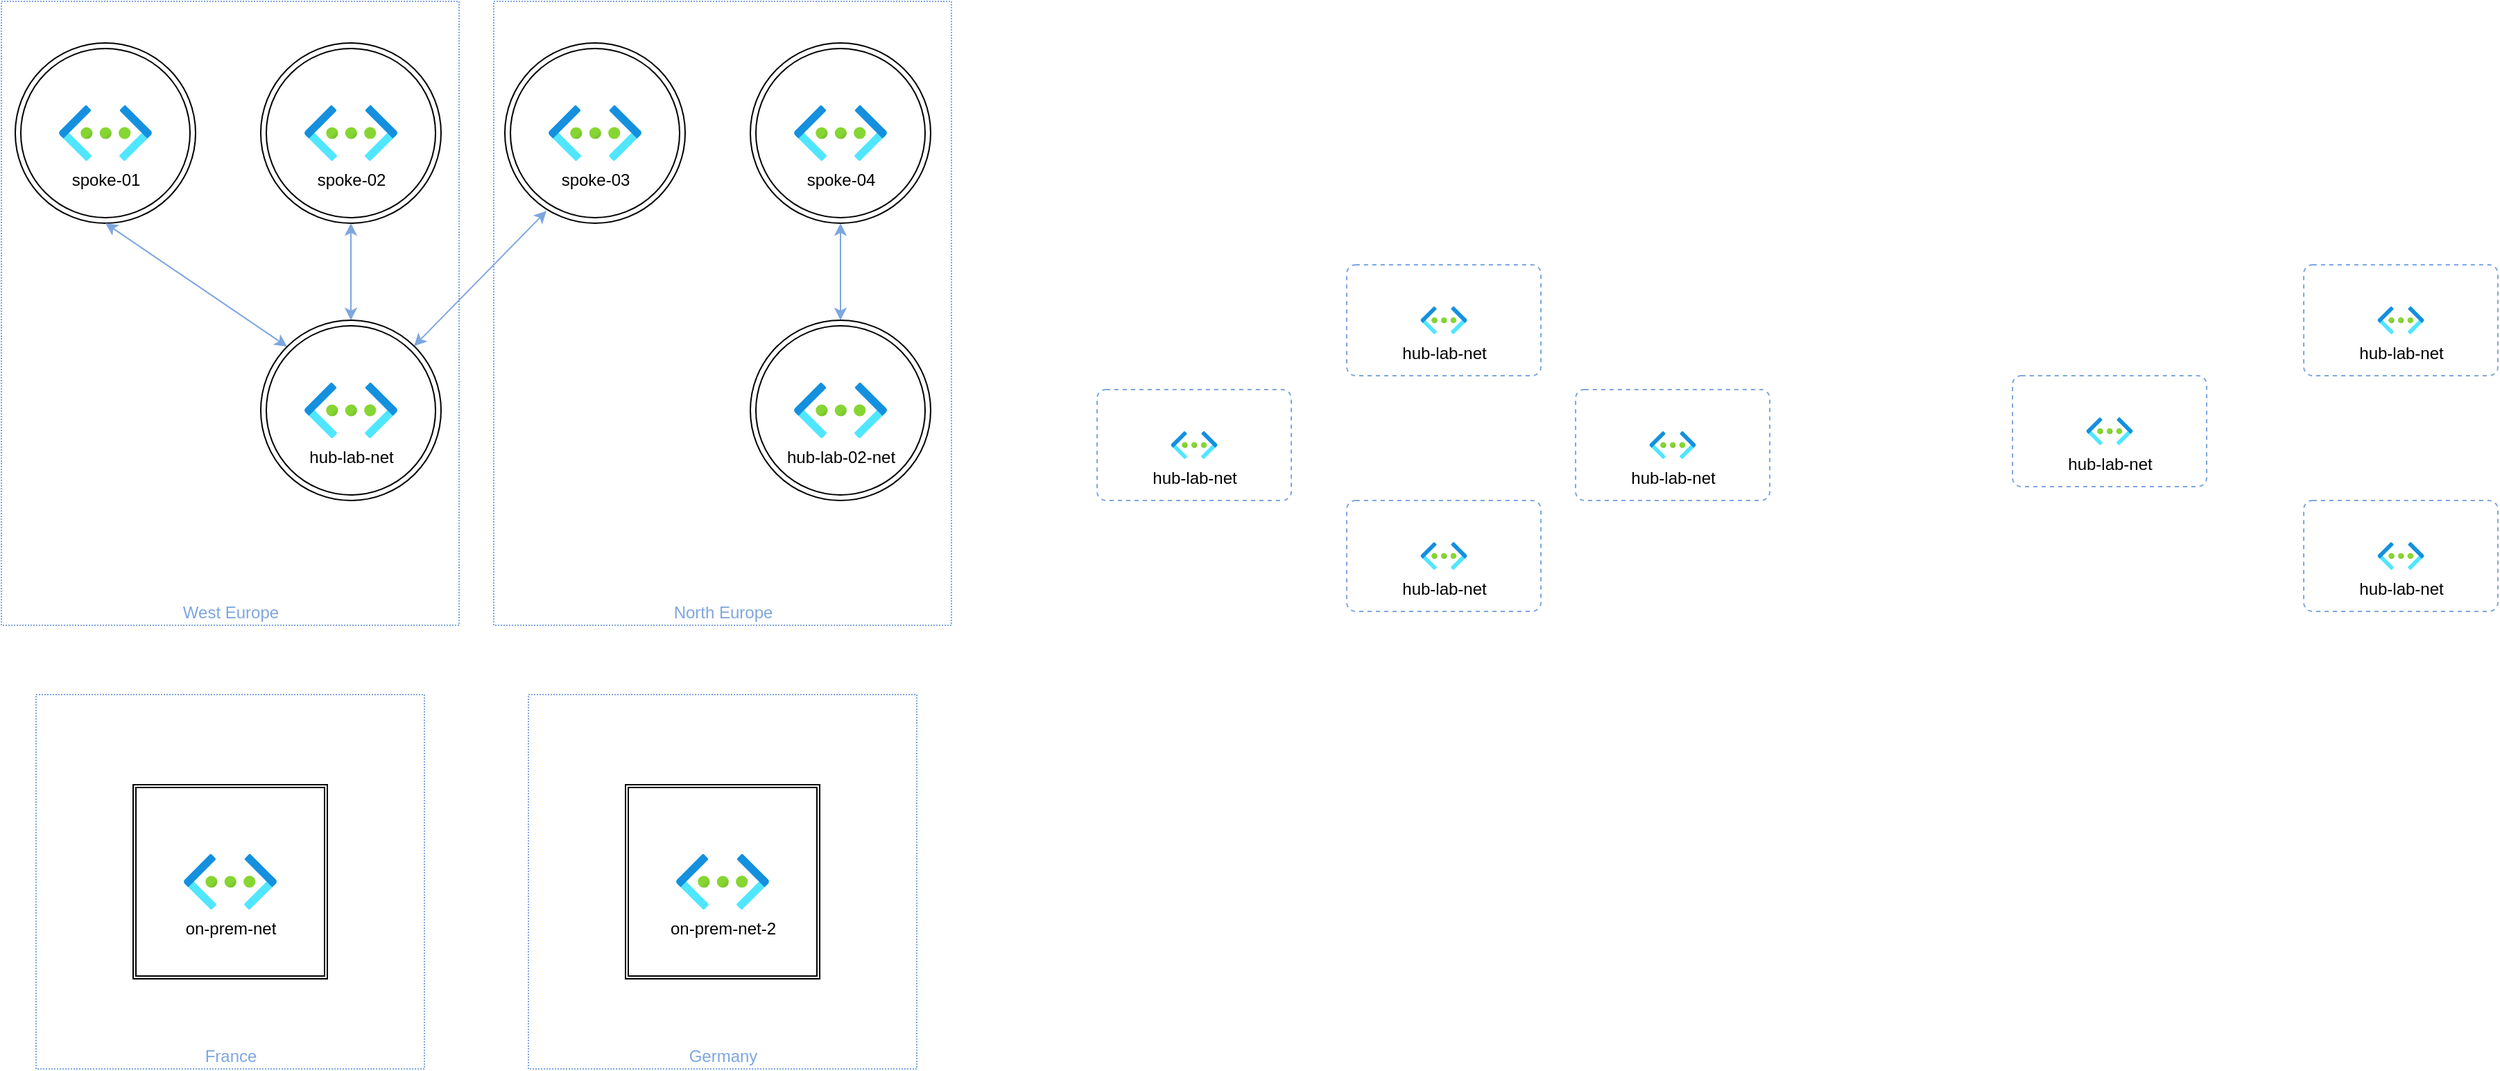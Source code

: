 <mxfile version="22.1.2" type="device">
  <diagram name="Page-1" id="FFA9UxrkgAWa3RQxIZZn">
    <mxGraphModel dx="1416" dy="990" grid="1" gridSize="10" guides="1" tooltips="1" connect="1" arrows="1" fold="1" page="1" pageScale="1" pageWidth="850" pageHeight="1100" math="0" shadow="0">
      <root>
        <mxCell id="0" />
        <mxCell id="1" parent="0" />
        <mxCell id="JXWO4xugu6VxWCJeTE2x-30" value="West Europe" style="verticalLabelPosition=middle;verticalAlign=bottom;html=1;shape=mxgraph.basic.rect;fillColor2=none;strokeWidth=1;size=20;indent=5;fillColor=none;strokeColor=#7EA6E0;dashed=1;dashPattern=1 1;fontColor=#7EA6E0;labelPosition=center;align=center;horizontal=1;" parent="1" vertex="1">
          <mxGeometry x="70" y="40" width="330" height="450" as="geometry" />
        </mxCell>
        <mxCell id="JXWO4xugu6VxWCJeTE2x-32" value="North Europe" style="verticalLabelPosition=middle;verticalAlign=bottom;html=1;shape=mxgraph.basic.rect;fillColor2=none;strokeWidth=1;size=20;indent=5;fillColor=none;strokeColor=#7EA6E0;dashed=1;dashPattern=1 1;fontColor=#7EA6E0;labelPosition=center;align=center;horizontal=1;" parent="1" vertex="1">
          <mxGeometry x="425" y="40" width="330" height="450" as="geometry" />
        </mxCell>
        <mxCell id="JXWO4xugu6VxWCJeTE2x-6" value="" style="group" parent="1" vertex="1" connectable="0">
          <mxGeometry x="80" y="70" width="130" height="130" as="geometry" />
        </mxCell>
        <mxCell id="JXWO4xugu6VxWCJeTE2x-3" value="" style="ellipse;shape=doubleEllipse;whiteSpace=wrap;html=1;aspect=fixed;" parent="JXWO4xugu6VxWCJeTE2x-6" vertex="1">
          <mxGeometry width="130" height="130" as="geometry" />
        </mxCell>
        <mxCell id="JXWO4xugu6VxWCJeTE2x-4" value="spoke-01" style="aspect=fixed;html=1;points=[];align=center;image;fontSize=12;image=img/lib/azure2/networking/Virtual_Networks.svg;" parent="JXWO4xugu6VxWCJeTE2x-6" vertex="1">
          <mxGeometry x="31.5" y="45" width="67" height="40" as="geometry" />
        </mxCell>
        <mxCell id="JXWO4xugu6VxWCJeTE2x-7" value="" style="group" parent="1" vertex="1" connectable="0">
          <mxGeometry x="257" y="70" width="130" height="130" as="geometry" />
        </mxCell>
        <mxCell id="JXWO4xugu6VxWCJeTE2x-8" value="" style="ellipse;shape=doubleEllipse;whiteSpace=wrap;html=1;aspect=fixed;" parent="JXWO4xugu6VxWCJeTE2x-7" vertex="1">
          <mxGeometry width="130" height="130" as="geometry" />
        </mxCell>
        <mxCell id="JXWO4xugu6VxWCJeTE2x-9" value="spoke-02" style="aspect=fixed;html=1;points=[];align=center;image;fontSize=12;image=img/lib/azure2/networking/Virtual_Networks.svg;" parent="JXWO4xugu6VxWCJeTE2x-7" vertex="1">
          <mxGeometry x="31.5" y="45" width="67" height="40" as="geometry" />
        </mxCell>
        <mxCell id="JXWO4xugu6VxWCJeTE2x-11" value="" style="group" parent="1" vertex="1" connectable="0">
          <mxGeometry x="433" y="70" width="130" height="130" as="geometry" />
        </mxCell>
        <mxCell id="JXWO4xugu6VxWCJeTE2x-12" value="" style="ellipse;shape=doubleEllipse;whiteSpace=wrap;html=1;aspect=fixed;" parent="JXWO4xugu6VxWCJeTE2x-11" vertex="1">
          <mxGeometry width="130" height="130" as="geometry" />
        </mxCell>
        <mxCell id="JXWO4xugu6VxWCJeTE2x-13" value="spoke-03" style="aspect=fixed;html=1;points=[];align=center;image;fontSize=12;image=img/lib/azure2/networking/Virtual_Networks.svg;" parent="JXWO4xugu6VxWCJeTE2x-11" vertex="1">
          <mxGeometry x="31.5" y="45" width="67" height="40" as="geometry" />
        </mxCell>
        <mxCell id="JXWO4xugu6VxWCJeTE2x-16" value="" style="group" parent="1" vertex="1" connectable="0">
          <mxGeometry x="165" y="605" width="140" height="140" as="geometry" />
        </mxCell>
        <mxCell id="JXWO4xugu6VxWCJeTE2x-14" value="" style="shape=ext;double=1;whiteSpace=wrap;html=1;aspect=fixed;" parent="JXWO4xugu6VxWCJeTE2x-16" vertex="1">
          <mxGeometry width="140" height="140" as="geometry" />
        </mxCell>
        <mxCell id="JXWO4xugu6VxWCJeTE2x-15" value="on-prem-net" style="aspect=fixed;html=1;points=[];align=center;image;fontSize=12;image=img/lib/azure2/networking/Virtual_Networks.svg;" parent="JXWO4xugu6VxWCJeTE2x-16" vertex="1">
          <mxGeometry x="36.5" y="50" width="67" height="40" as="geometry" />
        </mxCell>
        <mxCell id="JXWO4xugu6VxWCJeTE2x-18" value="" style="group" parent="1" vertex="1" connectable="0">
          <mxGeometry x="520" y="605" width="140" height="140" as="geometry" />
        </mxCell>
        <mxCell id="JXWO4xugu6VxWCJeTE2x-19" value="" style="shape=ext;double=1;whiteSpace=wrap;html=1;aspect=fixed;" parent="JXWO4xugu6VxWCJeTE2x-18" vertex="1">
          <mxGeometry width="140" height="140" as="geometry" />
        </mxCell>
        <mxCell id="JXWO4xugu6VxWCJeTE2x-20" value="on-prem-net-2" style="aspect=fixed;html=1;points=[];align=center;image;fontSize=12;image=img/lib/azure2/networking/Virtual_Networks.svg;" parent="JXWO4xugu6VxWCJeTE2x-18" vertex="1">
          <mxGeometry x="36.5" y="50" width="67" height="40" as="geometry" />
        </mxCell>
        <mxCell id="JXWO4xugu6VxWCJeTE2x-27" value="" style="group" parent="1" vertex="1" connectable="0">
          <mxGeometry x="610" y="70" width="130" height="130" as="geometry" />
        </mxCell>
        <mxCell id="JXWO4xugu6VxWCJeTE2x-28" value="" style="ellipse;shape=doubleEllipse;whiteSpace=wrap;html=1;aspect=fixed;" parent="JXWO4xugu6VxWCJeTE2x-27" vertex="1">
          <mxGeometry width="130" height="130" as="geometry" />
        </mxCell>
        <mxCell id="JXWO4xugu6VxWCJeTE2x-29" value="spoke-04" style="aspect=fixed;html=1;points=[];align=center;image;fontSize=12;image=img/lib/azure2/networking/Virtual_Networks.svg;" parent="JXWO4xugu6VxWCJeTE2x-27" vertex="1">
          <mxGeometry x="31.5" y="45" width="67" height="40" as="geometry" />
        </mxCell>
        <mxCell id="JXWO4xugu6VxWCJeTE2x-33" value="France" style="verticalLabelPosition=middle;verticalAlign=bottom;html=1;shape=mxgraph.basic.rect;fillColor2=none;strokeWidth=1;size=20;indent=5;fillColor=none;strokeColor=#7EA6E0;dashed=1;dashPattern=1 1;fontColor=#7EA6E0;labelPosition=center;align=center;horizontal=1;" parent="1" vertex="1">
          <mxGeometry x="95" y="540" width="280" height="270" as="geometry" />
        </mxCell>
        <mxCell id="JXWO4xugu6VxWCJeTE2x-34" value="Germany" style="verticalLabelPosition=middle;verticalAlign=bottom;html=1;shape=mxgraph.basic.rect;fillColor2=none;strokeWidth=1;size=20;indent=5;fillColor=none;strokeColor=#7EA6E0;dashed=1;dashPattern=1 1;fontColor=#7EA6E0;labelPosition=center;align=center;horizontal=1;" parent="1" vertex="1">
          <mxGeometry x="450" y="540" width="280" height="270" as="geometry" />
        </mxCell>
        <mxCell id="JXWO4xugu6VxWCJeTE2x-35" value="" style="endArrow=classic;startArrow=classic;html=1;rounded=0;fontColor=#7EA6E0;entryX=0.5;entryY=1;entryDx=0;entryDy=0;exitX=0;exitY=0;exitDx=0;exitDy=0;strokeColor=#7EA6E0;" parent="1" source="JXWO4xugu6VxWCJeTE2x-2" target="JXWO4xugu6VxWCJeTE2x-3" edge="1">
          <mxGeometry width="50" height="50" relative="1" as="geometry">
            <mxPoint x="-20" y="310" as="sourcePoint" />
            <mxPoint x="30" y="180" as="targetPoint" />
          </mxGeometry>
        </mxCell>
        <mxCell id="JXWO4xugu6VxWCJeTE2x-37" value="" style="endArrow=classic;startArrow=classic;html=1;rounded=0;fontColor=#7EA6E0;entryX=0.231;entryY=0.932;entryDx=0;entryDy=0;strokeColor=#7EA6E0;entryPerimeter=0;" parent="1" source="JXWO4xugu6VxWCJeTE2x-2" target="JXWO4xugu6VxWCJeTE2x-12" edge="1">
          <mxGeometry width="50" height="50" relative="1" as="geometry">
            <mxPoint x="312.175" y="277.825" as="sourcePoint" />
            <mxPoint x="332" y="210" as="targetPoint" />
          </mxGeometry>
        </mxCell>
        <mxCell id="JXWO4xugu6VxWCJeTE2x-38" value="" style="endArrow=classic;startArrow=classic;html=1;rounded=0;fontColor=#7EA6E0;entryX=0.5;entryY=1;entryDx=0;entryDy=0;exitX=0.5;exitY=0;exitDx=0;exitDy=0;strokeColor=#7EA6E0;" parent="1" source="JXWO4xugu6VxWCJeTE2x-25" target="JXWO4xugu6VxWCJeTE2x-28" edge="1">
          <mxGeometry width="50" height="50" relative="1" as="geometry">
            <mxPoint x="340" y="345" as="sourcePoint" />
            <mxPoint x="473.03" y="201.16" as="targetPoint" />
          </mxGeometry>
        </mxCell>
        <mxCell id="JXWO4xugu6VxWCJeTE2x-36" value="" style="endArrow=classic;startArrow=classic;html=1;rounded=0;fontColor=#7EA6E0;entryX=0.5;entryY=1;entryDx=0;entryDy=0;strokeColor=#7EA6E0;" parent="1" source="JXWO4xugu6VxWCJeTE2x-2" target="JXWO4xugu6VxWCJeTE2x-8" edge="1">
          <mxGeometry width="50" height="50" relative="1" as="geometry">
            <mxPoint x="177.825" y="277.825" as="sourcePoint" />
            <mxPoint x="155" y="210" as="targetPoint" />
          </mxGeometry>
        </mxCell>
        <mxCell id="JXWO4xugu6VxWCJeTE2x-39" value="" style="group" parent="1" vertex="1" connectable="0">
          <mxGeometry x="257" y="270" width="130" height="130" as="geometry" />
        </mxCell>
        <mxCell id="JXWO4xugu6VxWCJeTE2x-2" value="" style="ellipse;shape=doubleEllipse;whiteSpace=wrap;html=1;aspect=fixed;" parent="JXWO4xugu6VxWCJeTE2x-39" vertex="1">
          <mxGeometry width="130" height="130" as="geometry" />
        </mxCell>
        <mxCell id="JXWO4xugu6VxWCJeTE2x-1" value="hub-lab-net" style="aspect=fixed;html=1;points=[];align=center;image;fontSize=12;image=img/lib/azure2/networking/Virtual_Networks.svg;" parent="JXWO4xugu6VxWCJeTE2x-39" vertex="1">
          <mxGeometry x="31.5" y="45" width="67" height="40" as="geometry" />
        </mxCell>
        <mxCell id="JXWO4xugu6VxWCJeTE2x-40" value="" style="group" parent="1" vertex="1" connectable="0">
          <mxGeometry x="610" y="270" width="130" height="130" as="geometry" />
        </mxCell>
        <mxCell id="JXWO4xugu6VxWCJeTE2x-25" value="" style="ellipse;shape=doubleEllipse;whiteSpace=wrap;html=1;aspect=fixed;" parent="JXWO4xugu6VxWCJeTE2x-40" vertex="1">
          <mxGeometry width="130" height="130" as="geometry" />
        </mxCell>
        <mxCell id="JXWO4xugu6VxWCJeTE2x-26" value="hub-lab-02-net" style="aspect=fixed;html=1;points=[];align=center;image;fontSize=12;image=img/lib/azure2/networking/Virtual_Networks.svg;" parent="JXWO4xugu6VxWCJeTE2x-40" vertex="1">
          <mxGeometry x="31.5" y="45" width="67" height="40" as="geometry" />
        </mxCell>
        <mxCell id="5X7tObLMQbzSkKFwxiyW-6" value="" style="group" vertex="1" connectable="0" parent="1">
          <mxGeometry x="1040" y="400" width="140" height="80" as="geometry" />
        </mxCell>
        <mxCell id="5X7tObLMQbzSkKFwxiyW-4" value="" style="rounded=1;whiteSpace=wrap;html=1;fontSize=16;dashed=1;strokeColor=#7EA6E0;arcSize=8;" vertex="1" parent="5X7tObLMQbzSkKFwxiyW-6">
          <mxGeometry width="140" height="80" as="geometry" />
        </mxCell>
        <mxCell id="5X7tObLMQbzSkKFwxiyW-5" value="hub-lab-net" style="aspect=fixed;html=1;points=[];align=center;image;fontSize=12;image=img/lib/azure2/networking/Virtual_Networks.svg;" vertex="1" parent="5X7tObLMQbzSkKFwxiyW-6">
          <mxGeometry x="53.25" y="30" width="33.5" height="20" as="geometry" />
        </mxCell>
        <mxCell id="5X7tObLMQbzSkKFwxiyW-7" value="" style="group" vertex="1" connectable="0" parent="1">
          <mxGeometry x="1040" y="230" width="140" height="80" as="geometry" />
        </mxCell>
        <mxCell id="5X7tObLMQbzSkKFwxiyW-8" value="" style="rounded=1;whiteSpace=wrap;html=1;fontSize=16;dashed=1;strokeColor=#7EA6E0;arcSize=8;" vertex="1" parent="5X7tObLMQbzSkKFwxiyW-7">
          <mxGeometry width="140" height="80" as="geometry" />
        </mxCell>
        <mxCell id="5X7tObLMQbzSkKFwxiyW-9" value="hub-lab-net" style="aspect=fixed;html=1;points=[];align=center;image;fontSize=12;image=img/lib/azure2/networking/Virtual_Networks.svg;" vertex="1" parent="5X7tObLMQbzSkKFwxiyW-7">
          <mxGeometry x="53.25" y="30" width="33.5" height="20" as="geometry" />
        </mxCell>
        <mxCell id="5X7tObLMQbzSkKFwxiyW-10" value="" style="group" vertex="1" connectable="0" parent="1">
          <mxGeometry x="1205" y="320" width="140" height="80" as="geometry" />
        </mxCell>
        <mxCell id="5X7tObLMQbzSkKFwxiyW-11" value="" style="rounded=1;whiteSpace=wrap;html=1;fontSize=16;dashed=1;strokeColor=#7EA6E0;arcSize=8;" vertex="1" parent="5X7tObLMQbzSkKFwxiyW-10">
          <mxGeometry width="140" height="80" as="geometry" />
        </mxCell>
        <mxCell id="5X7tObLMQbzSkKFwxiyW-12" value="hub-lab-net" style="aspect=fixed;html=1;points=[];align=center;image;fontSize=12;image=img/lib/azure2/networking/Virtual_Networks.svg;" vertex="1" parent="5X7tObLMQbzSkKFwxiyW-10">
          <mxGeometry x="53.25" y="30" width="33.5" height="20" as="geometry" />
        </mxCell>
        <mxCell id="5X7tObLMQbzSkKFwxiyW-13" value="" style="group" vertex="1" connectable="0" parent="1">
          <mxGeometry x="860" y="320" width="140" height="80" as="geometry" />
        </mxCell>
        <mxCell id="5X7tObLMQbzSkKFwxiyW-14" value="" style="rounded=1;whiteSpace=wrap;html=1;fontSize=16;dashed=1;strokeColor=#7EA6E0;arcSize=8;" vertex="1" parent="5X7tObLMQbzSkKFwxiyW-13">
          <mxGeometry width="140" height="80" as="geometry" />
        </mxCell>
        <mxCell id="5X7tObLMQbzSkKFwxiyW-15" value="hub-lab-net" style="aspect=fixed;html=1;points=[];align=center;image;fontSize=12;image=img/lib/azure2/networking/Virtual_Networks.svg;" vertex="1" parent="5X7tObLMQbzSkKFwxiyW-13">
          <mxGeometry x="53.25" y="30" width="33.5" height="20" as="geometry" />
        </mxCell>
        <mxCell id="5X7tObLMQbzSkKFwxiyW-16" value="" style="group" vertex="1" connectable="0" parent="1">
          <mxGeometry x="1730" y="400" width="140" height="80" as="geometry" />
        </mxCell>
        <mxCell id="5X7tObLMQbzSkKFwxiyW-17" value="" style="rounded=1;whiteSpace=wrap;html=1;fontSize=16;dashed=1;strokeColor=#7EA6E0;arcSize=8;" vertex="1" parent="5X7tObLMQbzSkKFwxiyW-16">
          <mxGeometry width="140" height="80" as="geometry" />
        </mxCell>
        <mxCell id="5X7tObLMQbzSkKFwxiyW-18" value="hub-lab-net" style="aspect=fixed;html=1;points=[];align=center;image;fontSize=12;image=img/lib/azure2/networking/Virtual_Networks.svg;" vertex="1" parent="5X7tObLMQbzSkKFwxiyW-16">
          <mxGeometry x="53.25" y="30" width="33.5" height="20" as="geometry" />
        </mxCell>
        <mxCell id="5X7tObLMQbzSkKFwxiyW-19" value="" style="group" vertex="1" connectable="0" parent="1">
          <mxGeometry x="1730" y="230" width="140" height="80" as="geometry" />
        </mxCell>
        <mxCell id="5X7tObLMQbzSkKFwxiyW-20" value="" style="rounded=1;whiteSpace=wrap;html=1;fontSize=16;dashed=1;strokeColor=#7EA6E0;arcSize=8;" vertex="1" parent="5X7tObLMQbzSkKFwxiyW-19">
          <mxGeometry width="140" height="80" as="geometry" />
        </mxCell>
        <mxCell id="5X7tObLMQbzSkKFwxiyW-21" value="hub-lab-net" style="aspect=fixed;html=1;points=[];align=center;image;fontSize=12;image=img/lib/azure2/networking/Virtual_Networks.svg;" vertex="1" parent="5X7tObLMQbzSkKFwxiyW-19">
          <mxGeometry x="53.25" y="30" width="33.5" height="20" as="geometry" />
        </mxCell>
        <mxCell id="5X7tObLMQbzSkKFwxiyW-25" value="" style="group" vertex="1" connectable="0" parent="1">
          <mxGeometry x="1520" y="310" width="140" height="80" as="geometry" />
        </mxCell>
        <mxCell id="5X7tObLMQbzSkKFwxiyW-26" value="" style="rounded=1;whiteSpace=wrap;html=1;fontSize=16;dashed=1;strokeColor=#7EA6E0;arcSize=8;" vertex="1" parent="5X7tObLMQbzSkKFwxiyW-25">
          <mxGeometry width="140" height="80" as="geometry" />
        </mxCell>
        <mxCell id="5X7tObLMQbzSkKFwxiyW-27" value="hub-lab-net" style="aspect=fixed;html=1;points=[];align=center;image;fontSize=12;image=img/lib/azure2/networking/Virtual_Networks.svg;" vertex="1" parent="5X7tObLMQbzSkKFwxiyW-25">
          <mxGeometry x="53.25" y="30" width="33.5" height="20" as="geometry" />
        </mxCell>
      </root>
    </mxGraphModel>
  </diagram>
</mxfile>
